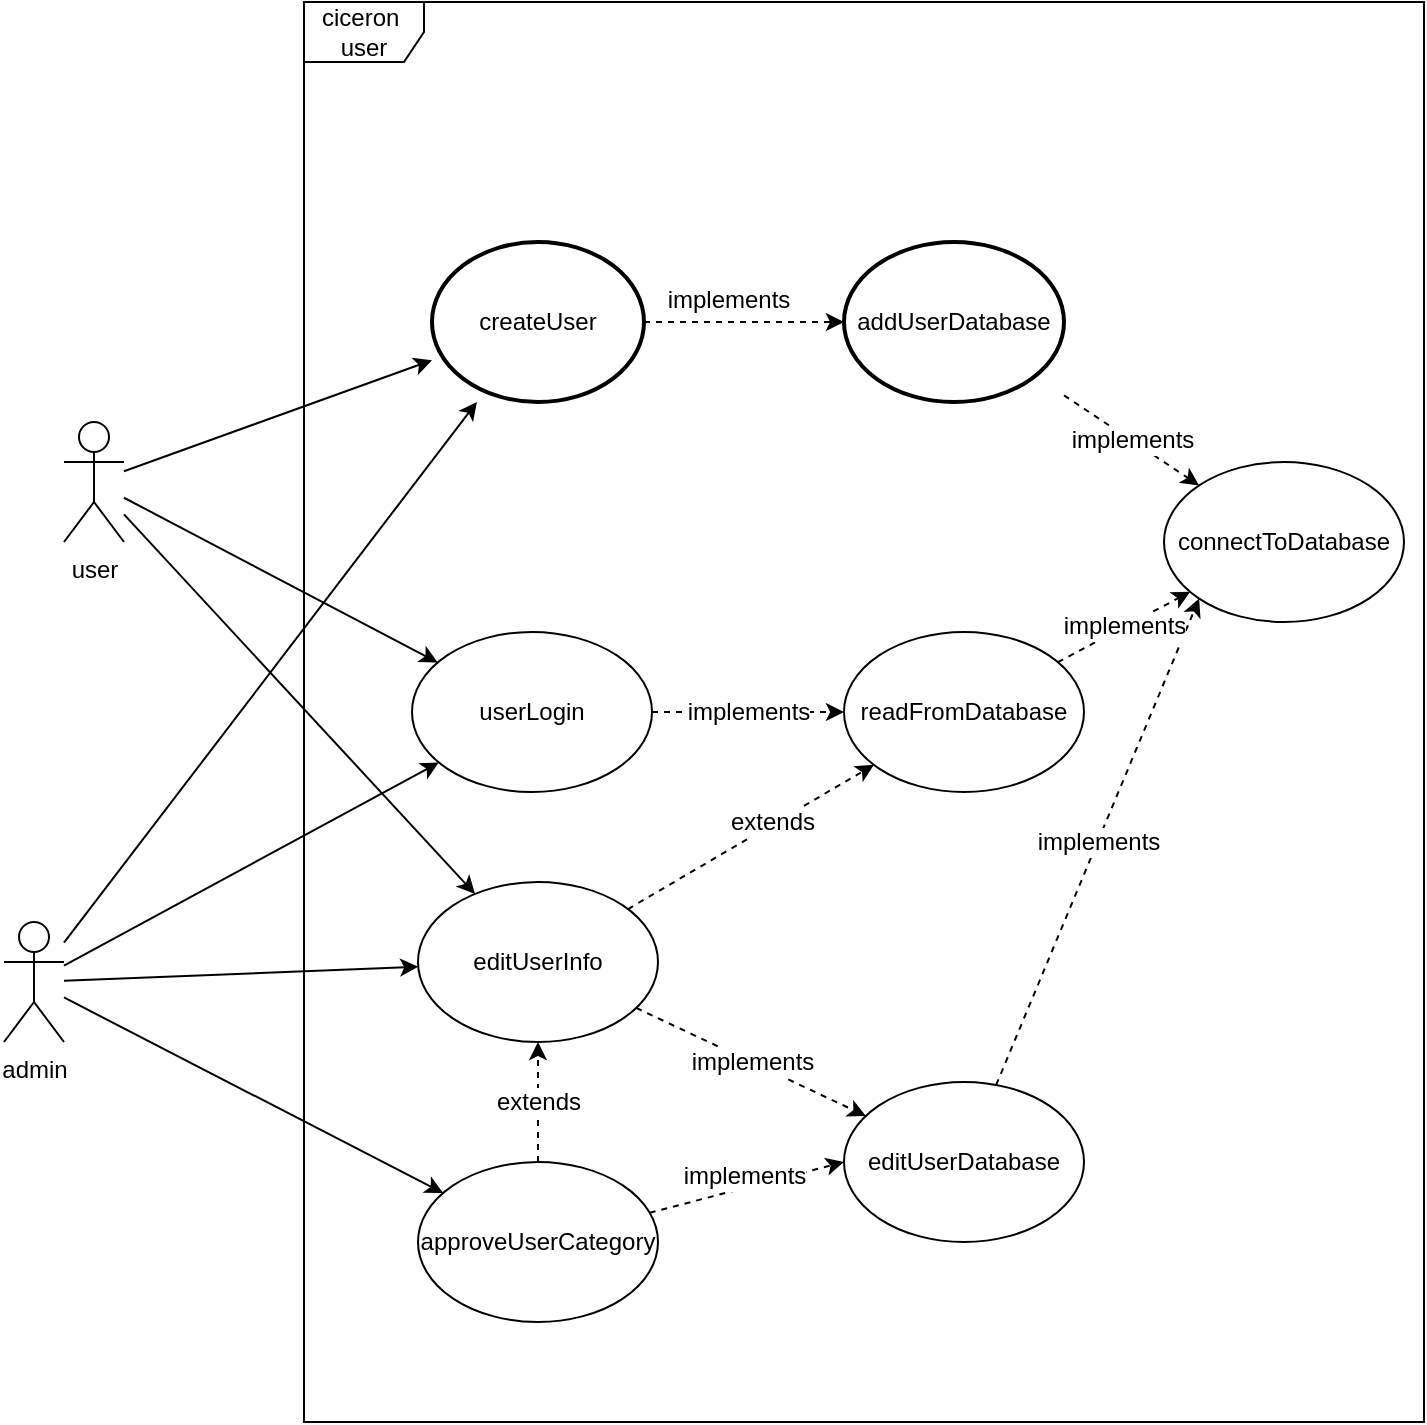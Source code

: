 <mxfile version="20.4.1" type="github">
  <diagram id="KhJpExr83MzYsF0W_sMd" name="Seite-1">
    <mxGraphModel dx="1037" dy="545" grid="1" gridSize="10" guides="1" tooltips="1" connect="1" arrows="1" fold="1" page="1" pageScale="1" pageWidth="827" pageHeight="1169" math="0" shadow="0">
      <root>
        <mxCell id="0" />
        <mxCell id="1" parent="0" />
        <mxCell id="ZidAhm_O94yVInQLN2qD-1" value="&lt;font style=&quot;font-size: 12px;&quot;&gt;ciceron&amp;nbsp;&lt;br&gt;user&lt;br&gt;&lt;/font&gt;" style="shape=umlFrame;whiteSpace=wrap;html=1;" vertex="1" parent="1">
          <mxGeometry x="209" y="20" width="560" height="710" as="geometry" />
        </mxCell>
        <mxCell id="ZidAhm_O94yVInQLN2qD-2" style="orthogonalLoop=1;jettySize=auto;html=1;fontSize=12;sketch=0;shadow=0;" edge="1" parent="1" source="ZidAhm_O94yVInQLN2qD-5" target="ZidAhm_O94yVInQLN2qD-13">
          <mxGeometry relative="1" as="geometry" />
        </mxCell>
        <mxCell id="ZidAhm_O94yVInQLN2qD-3" style="sketch=0;orthogonalLoop=1;jettySize=auto;html=1;shadow=0;fontSize=12;" edge="1" parent="1" source="ZidAhm_O94yVInQLN2qD-5" target="ZidAhm_O94yVInQLN2qD-21">
          <mxGeometry relative="1" as="geometry" />
        </mxCell>
        <mxCell id="ZidAhm_O94yVInQLN2qD-4" style="edgeStyle=none;rounded=0;sketch=0;orthogonalLoop=1;jettySize=auto;html=1;shadow=0;fontSize=12;" edge="1" parent="1" source="ZidAhm_O94yVInQLN2qD-5" target="ZidAhm_O94yVInQLN2qD-30">
          <mxGeometry relative="1" as="geometry" />
        </mxCell>
        <mxCell id="ZidAhm_O94yVInQLN2qD-5" value="user" style="shape=umlActor;verticalLabelPosition=bottom;verticalAlign=top;html=1;fontSize=12;" vertex="1" parent="1">
          <mxGeometry x="89" y="230" width="30" height="60" as="geometry" />
        </mxCell>
        <mxCell id="ZidAhm_O94yVInQLN2qD-6" style="sketch=0;orthogonalLoop=1;jettySize=auto;html=1;shadow=0;fontSize=12;rounded=0;" edge="1" parent="1" source="ZidAhm_O94yVInQLN2qD-10" target="ZidAhm_O94yVInQLN2qD-21">
          <mxGeometry relative="1" as="geometry" />
        </mxCell>
        <mxCell id="ZidAhm_O94yVInQLN2qD-7" style="edgeStyle=none;rounded=0;sketch=0;orthogonalLoop=1;jettySize=auto;html=1;shadow=0;fontSize=12;" edge="1" parent="1" source="ZidAhm_O94yVInQLN2qD-10" target="ZidAhm_O94yVInQLN2qD-19">
          <mxGeometry relative="1" as="geometry" />
        </mxCell>
        <mxCell id="ZidAhm_O94yVInQLN2qD-8" style="edgeStyle=none;rounded=0;sketch=0;orthogonalLoop=1;jettySize=auto;html=1;shadow=0;fontSize=12;" edge="1" parent="1" source="ZidAhm_O94yVInQLN2qD-10" target="ZidAhm_O94yVInQLN2qD-13">
          <mxGeometry relative="1" as="geometry" />
        </mxCell>
        <mxCell id="ZidAhm_O94yVInQLN2qD-9" style="edgeStyle=none;rounded=0;sketch=0;orthogonalLoop=1;jettySize=auto;html=1;shadow=0;fontSize=12;" edge="1" parent="1" source="ZidAhm_O94yVInQLN2qD-10" target="ZidAhm_O94yVInQLN2qD-30">
          <mxGeometry relative="1" as="geometry" />
        </mxCell>
        <mxCell id="ZidAhm_O94yVInQLN2qD-10" value="admin" style="shape=umlActor;verticalLabelPosition=bottom;verticalAlign=top;html=1;fontSize=12;" vertex="1" parent="1">
          <mxGeometry x="59" y="480" width="30" height="60" as="geometry" />
        </mxCell>
        <mxCell id="ZidAhm_O94yVInQLN2qD-11" style="sketch=0;orthogonalLoop=1;jettySize=auto;html=1;exitX=1;exitY=0.5;exitDx=0;exitDy=0;exitPerimeter=0;entryX=0;entryY=0.5;entryDx=0;entryDy=0;entryPerimeter=0;shadow=0;dashed=1;fontSize=12;" edge="1" parent="1" source="ZidAhm_O94yVInQLN2qD-13" target="ZidAhm_O94yVInQLN2qD-15">
          <mxGeometry relative="1" as="geometry" />
        </mxCell>
        <mxCell id="ZidAhm_O94yVInQLN2qD-12" value="implements" style="edgeLabel;html=1;align=center;verticalAlign=middle;resizable=0;points=[];fontSize=12;" vertex="1" connectable="0" parent="ZidAhm_O94yVInQLN2qD-11">
          <mxGeometry x="-0.172" y="11" relative="1" as="geometry">
            <mxPoint as="offset" />
          </mxGeometry>
        </mxCell>
        <mxCell id="ZidAhm_O94yVInQLN2qD-13" value="createUser" style="strokeWidth=2;html=1;shape=mxgraph.flowchart.start_1;whiteSpace=wrap;fontSize=12;" vertex="1" parent="1">
          <mxGeometry x="273" y="140" width="106" height="80" as="geometry" />
        </mxCell>
        <mxCell id="ZidAhm_O94yVInQLN2qD-14" value="implements" style="edgeStyle=none;rounded=0;sketch=0;orthogonalLoop=1;jettySize=auto;html=1;shadow=0;fontSize=12;dashed=1;" edge="1" parent="1" source="ZidAhm_O94yVInQLN2qD-15" target="ZidAhm_O94yVInQLN2qD-28">
          <mxGeometry relative="1" as="geometry" />
        </mxCell>
        <mxCell id="ZidAhm_O94yVInQLN2qD-15" value="addUserDatabase" style="strokeWidth=2;html=1;shape=mxgraph.flowchart.start_1;whiteSpace=wrap;fontSize=12;" vertex="1" parent="1">
          <mxGeometry x="479" y="140" width="110" height="80" as="geometry" />
        </mxCell>
        <mxCell id="ZidAhm_O94yVInQLN2qD-16" style="edgeStyle=none;rounded=0;sketch=0;orthogonalLoop=1;jettySize=auto;html=1;entryX=0;entryY=0.5;entryDx=0;entryDy=0;shadow=0;dashed=1;fontSize=12;" edge="1" parent="1" source="ZidAhm_O94yVInQLN2qD-19" target="ZidAhm_O94yVInQLN2qD-25">
          <mxGeometry relative="1" as="geometry">
            <Array as="points" />
          </mxGeometry>
        </mxCell>
        <mxCell id="ZidAhm_O94yVInQLN2qD-17" value="implements" style="edgeLabel;html=1;align=center;verticalAlign=middle;resizable=0;points=[];fontSize=12;" vertex="1" connectable="0" parent="ZidAhm_O94yVInQLN2qD-16">
          <mxGeometry x="0.217" y="-2" relative="1" as="geometry">
            <mxPoint x="-13" y="-5" as="offset" />
          </mxGeometry>
        </mxCell>
        <mxCell id="ZidAhm_O94yVInQLN2qD-18" value="extends" style="edgeStyle=none;rounded=0;sketch=0;orthogonalLoop=1;jettySize=auto;html=1;shadow=0;fontSize=12;dashed=1;" edge="1" parent="1" source="ZidAhm_O94yVInQLN2qD-19" target="ZidAhm_O94yVInQLN2qD-30">
          <mxGeometry relative="1" as="geometry" />
        </mxCell>
        <mxCell id="ZidAhm_O94yVInQLN2qD-19" value="approveUserCategory" style="ellipse;whiteSpace=wrap;html=1;fontSize=12;" vertex="1" parent="1">
          <mxGeometry x="266" y="600" width="120" height="80" as="geometry" />
        </mxCell>
        <mxCell id="ZidAhm_O94yVInQLN2qD-20" value="implements" style="sketch=0;orthogonalLoop=1;jettySize=auto;html=1;shadow=0;dashed=1;fontSize=12;" edge="1" parent="1" source="ZidAhm_O94yVInQLN2qD-21" target="ZidAhm_O94yVInQLN2qD-27">
          <mxGeometry relative="1" as="geometry" />
        </mxCell>
        <mxCell id="ZidAhm_O94yVInQLN2qD-21" value="userLogin" style="ellipse;whiteSpace=wrap;html=1;fontSize=12;" vertex="1" parent="1">
          <mxGeometry x="263" y="335" width="120" height="80" as="geometry" />
        </mxCell>
        <mxCell id="ZidAhm_O94yVInQLN2qD-22" style="edgeStyle=none;rounded=0;sketch=0;orthogonalLoop=1;jettySize=auto;html=1;shadow=0;fontSize=12;dashed=1;" edge="1" parent="1" source="ZidAhm_O94yVInQLN2qD-30" target="ZidAhm_O94yVInQLN2qD-27">
          <mxGeometry relative="1" as="geometry" />
        </mxCell>
        <mxCell id="ZidAhm_O94yVInQLN2qD-23" value="extends" style="edgeLabel;html=1;align=center;verticalAlign=middle;resizable=0;points=[];fontSize=12;" vertex="1" connectable="0" parent="ZidAhm_O94yVInQLN2qD-22">
          <mxGeometry x="0.176" y="1" relative="1" as="geometry">
            <mxPoint as="offset" />
          </mxGeometry>
        </mxCell>
        <mxCell id="ZidAhm_O94yVInQLN2qD-24" value="implements" style="edgeStyle=none;rounded=0;sketch=0;orthogonalLoop=1;jettySize=auto;html=1;entryX=0;entryY=1;entryDx=0;entryDy=0;shadow=0;dashed=1;fontSize=12;" edge="1" parent="1" source="ZidAhm_O94yVInQLN2qD-25" target="ZidAhm_O94yVInQLN2qD-28">
          <mxGeometry relative="1" as="geometry" />
        </mxCell>
        <mxCell id="ZidAhm_O94yVInQLN2qD-25" value="editUserDatabase" style="ellipse;whiteSpace=wrap;html=1;fontSize=12;" vertex="1" parent="1">
          <mxGeometry x="479" y="560" width="120" height="80" as="geometry" />
        </mxCell>
        <mxCell id="ZidAhm_O94yVInQLN2qD-26" value="implements" style="edgeStyle=none;rounded=0;sketch=0;orthogonalLoop=1;jettySize=auto;html=1;shadow=0;dashed=1;fontSize=12;" edge="1" parent="1" source="ZidAhm_O94yVInQLN2qD-27" target="ZidAhm_O94yVInQLN2qD-28">
          <mxGeometry relative="1" as="geometry" />
        </mxCell>
        <mxCell id="ZidAhm_O94yVInQLN2qD-27" value="readFromDatabase" style="ellipse;whiteSpace=wrap;html=1;fontSize=12;" vertex="1" parent="1">
          <mxGeometry x="479" y="335" width="120" height="80" as="geometry" />
        </mxCell>
        <mxCell id="ZidAhm_O94yVInQLN2qD-28" value="connectToDatabase" style="ellipse;whiteSpace=wrap;html=1;fontSize=12;" vertex="1" parent="1">
          <mxGeometry x="639" y="250" width="120" height="80" as="geometry" />
        </mxCell>
        <mxCell id="ZidAhm_O94yVInQLN2qD-29" value="implements" style="edgeStyle=none;rounded=0;sketch=0;orthogonalLoop=1;jettySize=auto;html=1;shadow=0;dashed=1;fontSize=12;" edge="1" parent="1" source="ZidAhm_O94yVInQLN2qD-30" target="ZidAhm_O94yVInQLN2qD-25">
          <mxGeometry relative="1" as="geometry" />
        </mxCell>
        <mxCell id="ZidAhm_O94yVInQLN2qD-30" value="editUserInfo" style="ellipse;whiteSpace=wrap;html=1;fontSize=12;" vertex="1" parent="1">
          <mxGeometry x="266" y="460" width="120" height="80" as="geometry" />
        </mxCell>
      </root>
    </mxGraphModel>
  </diagram>
</mxfile>
